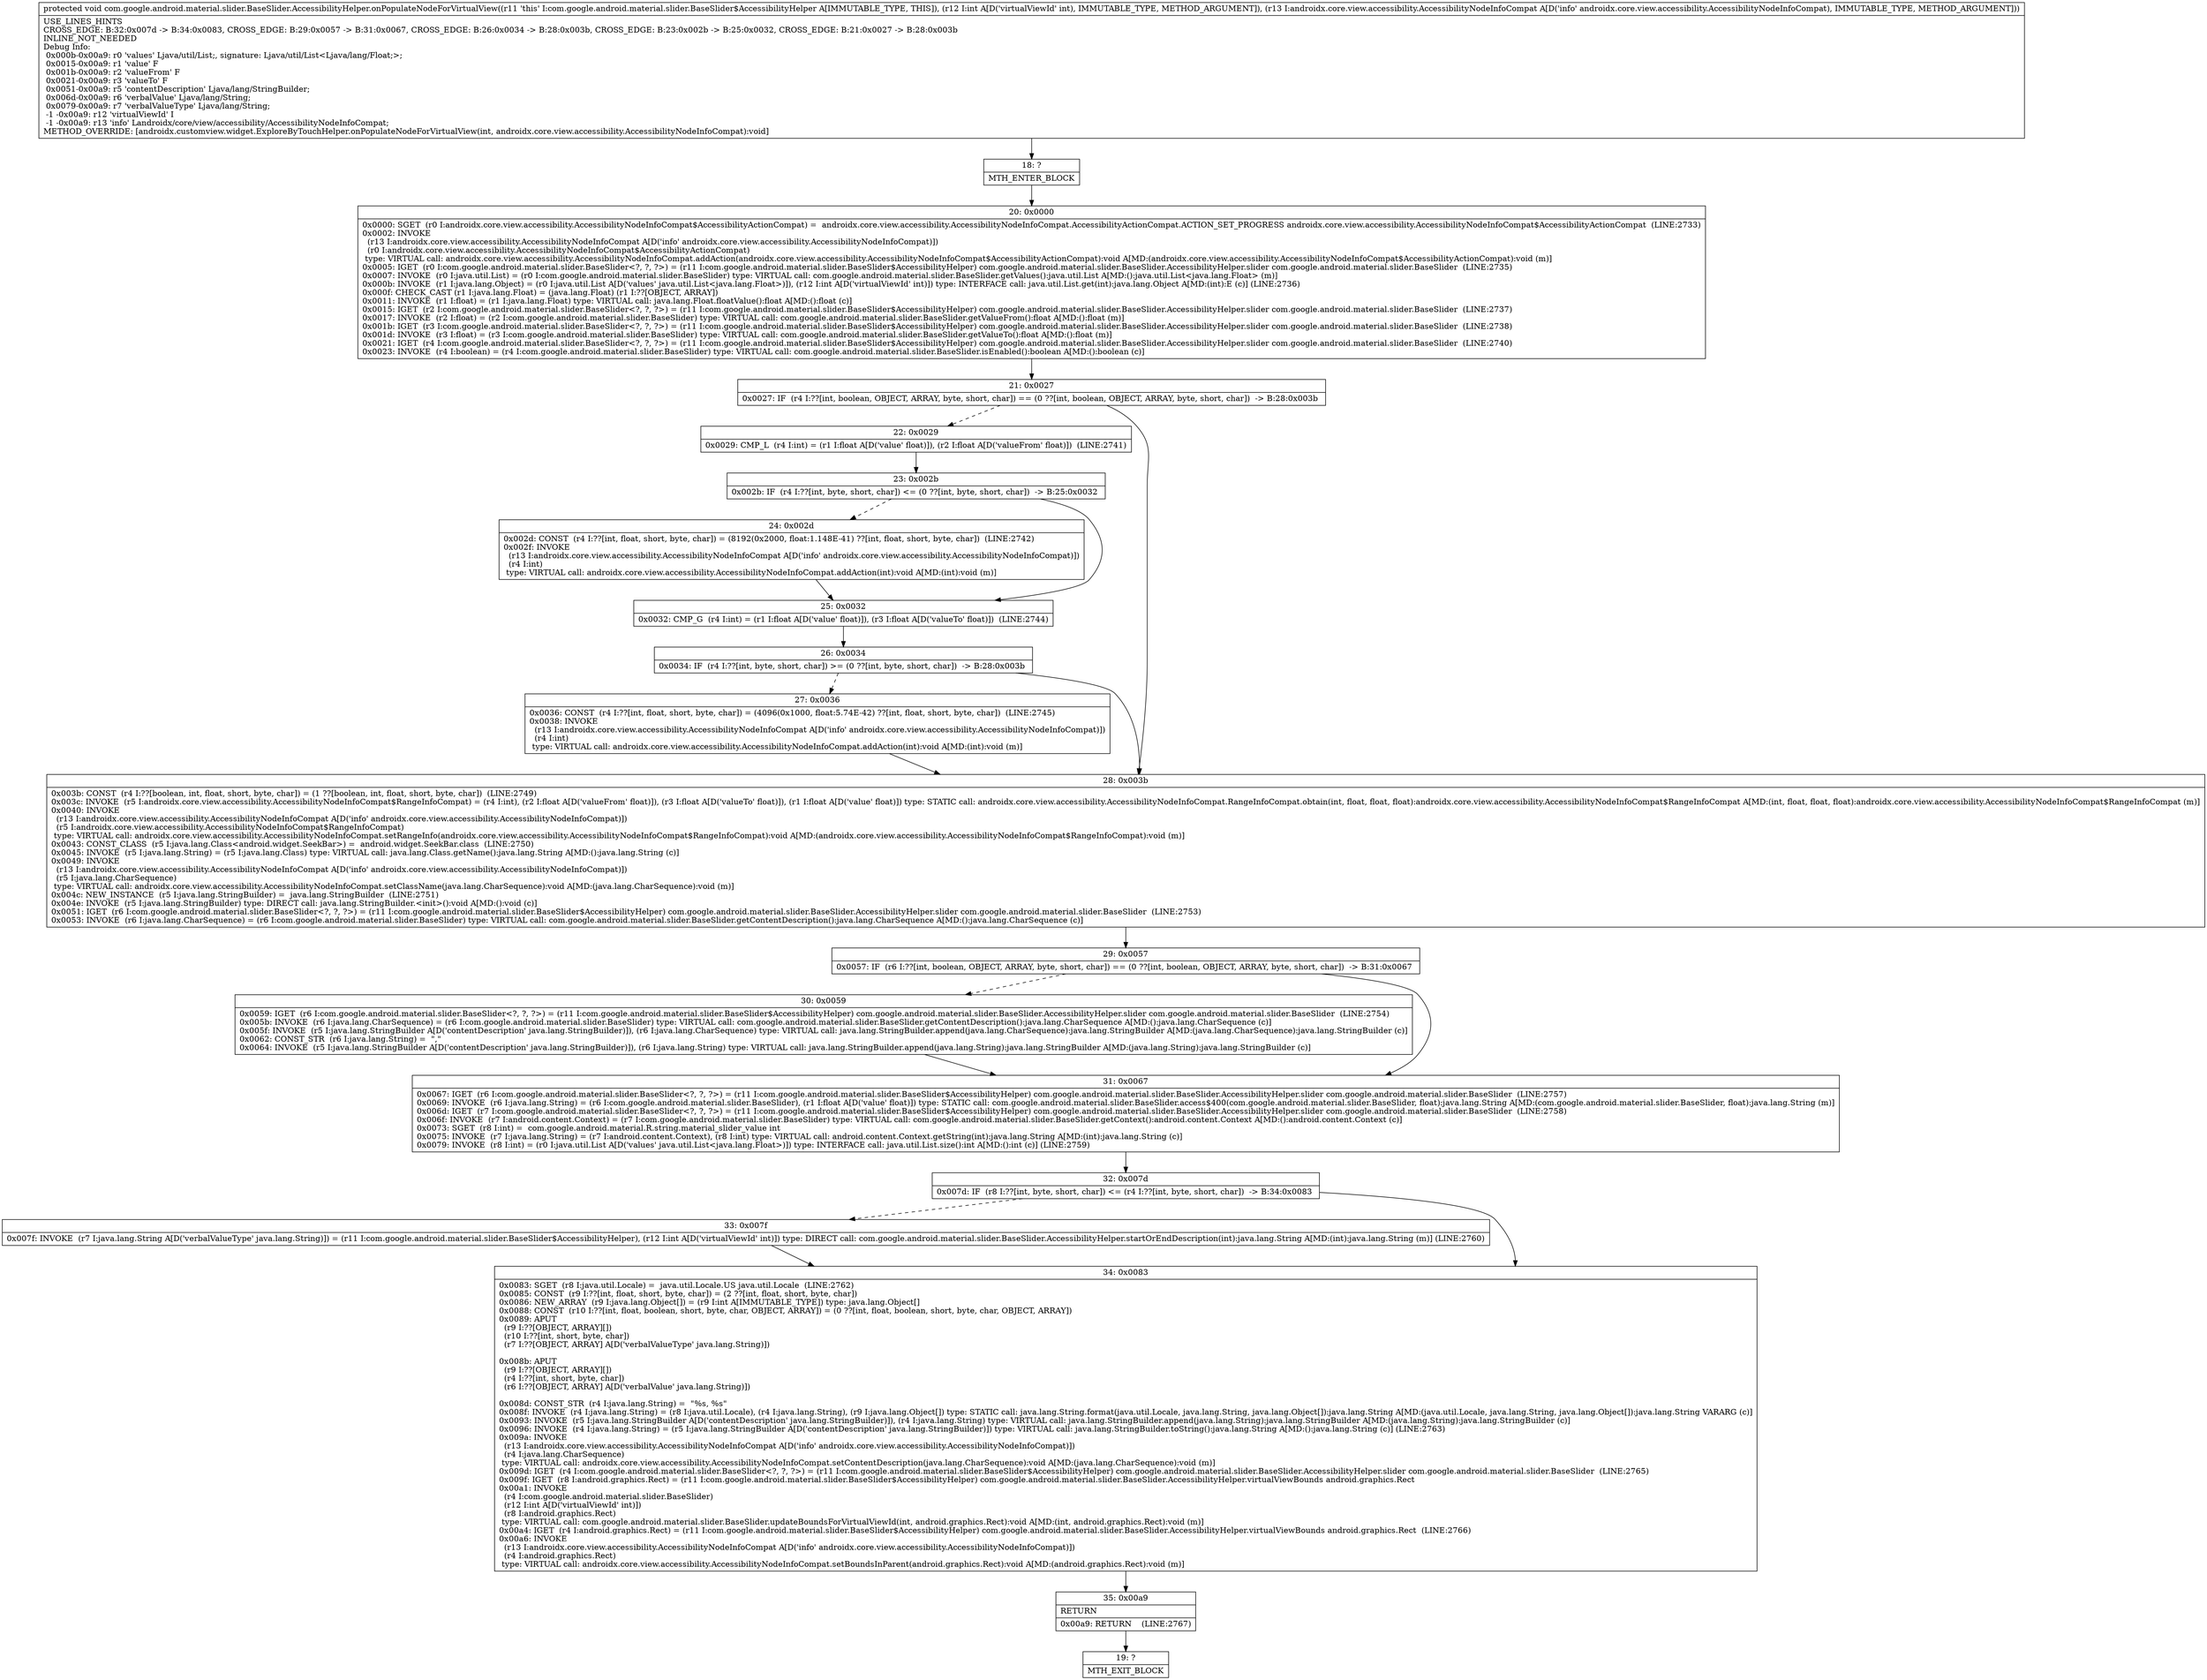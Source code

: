 digraph "CFG forcom.google.android.material.slider.BaseSlider.AccessibilityHelper.onPopulateNodeForVirtualView(ILandroidx\/core\/view\/accessibility\/AccessibilityNodeInfoCompat;)V" {
Node_18 [shape=record,label="{18\:\ ?|MTH_ENTER_BLOCK\l}"];
Node_20 [shape=record,label="{20\:\ 0x0000|0x0000: SGET  (r0 I:androidx.core.view.accessibility.AccessibilityNodeInfoCompat$AccessibilityActionCompat) =  androidx.core.view.accessibility.AccessibilityNodeInfoCompat.AccessibilityActionCompat.ACTION_SET_PROGRESS androidx.core.view.accessibility.AccessibilityNodeInfoCompat$AccessibilityActionCompat  (LINE:2733)\l0x0002: INVOKE  \l  (r13 I:androidx.core.view.accessibility.AccessibilityNodeInfoCompat A[D('info' androidx.core.view.accessibility.AccessibilityNodeInfoCompat)])\l  (r0 I:androidx.core.view.accessibility.AccessibilityNodeInfoCompat$AccessibilityActionCompat)\l type: VIRTUAL call: androidx.core.view.accessibility.AccessibilityNodeInfoCompat.addAction(androidx.core.view.accessibility.AccessibilityNodeInfoCompat$AccessibilityActionCompat):void A[MD:(androidx.core.view.accessibility.AccessibilityNodeInfoCompat$AccessibilityActionCompat):void (m)]\l0x0005: IGET  (r0 I:com.google.android.material.slider.BaseSlider\<?, ?, ?\>) = (r11 I:com.google.android.material.slider.BaseSlider$AccessibilityHelper) com.google.android.material.slider.BaseSlider.AccessibilityHelper.slider com.google.android.material.slider.BaseSlider  (LINE:2735)\l0x0007: INVOKE  (r0 I:java.util.List) = (r0 I:com.google.android.material.slider.BaseSlider) type: VIRTUAL call: com.google.android.material.slider.BaseSlider.getValues():java.util.List A[MD:():java.util.List\<java.lang.Float\> (m)]\l0x000b: INVOKE  (r1 I:java.lang.Object) = (r0 I:java.util.List A[D('values' java.util.List\<java.lang.Float\>)]), (r12 I:int A[D('virtualViewId' int)]) type: INTERFACE call: java.util.List.get(int):java.lang.Object A[MD:(int):E (c)] (LINE:2736)\l0x000f: CHECK_CAST (r1 I:java.lang.Float) = (java.lang.Float) (r1 I:??[OBJECT, ARRAY]) \l0x0011: INVOKE  (r1 I:float) = (r1 I:java.lang.Float) type: VIRTUAL call: java.lang.Float.floatValue():float A[MD:():float (c)]\l0x0015: IGET  (r2 I:com.google.android.material.slider.BaseSlider\<?, ?, ?\>) = (r11 I:com.google.android.material.slider.BaseSlider$AccessibilityHelper) com.google.android.material.slider.BaseSlider.AccessibilityHelper.slider com.google.android.material.slider.BaseSlider  (LINE:2737)\l0x0017: INVOKE  (r2 I:float) = (r2 I:com.google.android.material.slider.BaseSlider) type: VIRTUAL call: com.google.android.material.slider.BaseSlider.getValueFrom():float A[MD:():float (m)]\l0x001b: IGET  (r3 I:com.google.android.material.slider.BaseSlider\<?, ?, ?\>) = (r11 I:com.google.android.material.slider.BaseSlider$AccessibilityHelper) com.google.android.material.slider.BaseSlider.AccessibilityHelper.slider com.google.android.material.slider.BaseSlider  (LINE:2738)\l0x001d: INVOKE  (r3 I:float) = (r3 I:com.google.android.material.slider.BaseSlider) type: VIRTUAL call: com.google.android.material.slider.BaseSlider.getValueTo():float A[MD:():float (m)]\l0x0021: IGET  (r4 I:com.google.android.material.slider.BaseSlider\<?, ?, ?\>) = (r11 I:com.google.android.material.slider.BaseSlider$AccessibilityHelper) com.google.android.material.slider.BaseSlider.AccessibilityHelper.slider com.google.android.material.slider.BaseSlider  (LINE:2740)\l0x0023: INVOKE  (r4 I:boolean) = (r4 I:com.google.android.material.slider.BaseSlider) type: VIRTUAL call: com.google.android.material.slider.BaseSlider.isEnabled():boolean A[MD:():boolean (c)]\l}"];
Node_21 [shape=record,label="{21\:\ 0x0027|0x0027: IF  (r4 I:??[int, boolean, OBJECT, ARRAY, byte, short, char]) == (0 ??[int, boolean, OBJECT, ARRAY, byte, short, char])  \-\> B:28:0x003b \l}"];
Node_22 [shape=record,label="{22\:\ 0x0029|0x0029: CMP_L  (r4 I:int) = (r1 I:float A[D('value' float)]), (r2 I:float A[D('valueFrom' float)])  (LINE:2741)\l}"];
Node_23 [shape=record,label="{23\:\ 0x002b|0x002b: IF  (r4 I:??[int, byte, short, char]) \<= (0 ??[int, byte, short, char])  \-\> B:25:0x0032 \l}"];
Node_24 [shape=record,label="{24\:\ 0x002d|0x002d: CONST  (r4 I:??[int, float, short, byte, char]) = (8192(0x2000, float:1.148E\-41) ??[int, float, short, byte, char])  (LINE:2742)\l0x002f: INVOKE  \l  (r13 I:androidx.core.view.accessibility.AccessibilityNodeInfoCompat A[D('info' androidx.core.view.accessibility.AccessibilityNodeInfoCompat)])\l  (r4 I:int)\l type: VIRTUAL call: androidx.core.view.accessibility.AccessibilityNodeInfoCompat.addAction(int):void A[MD:(int):void (m)]\l}"];
Node_25 [shape=record,label="{25\:\ 0x0032|0x0032: CMP_G  (r4 I:int) = (r1 I:float A[D('value' float)]), (r3 I:float A[D('valueTo' float)])  (LINE:2744)\l}"];
Node_26 [shape=record,label="{26\:\ 0x0034|0x0034: IF  (r4 I:??[int, byte, short, char]) \>= (0 ??[int, byte, short, char])  \-\> B:28:0x003b \l}"];
Node_27 [shape=record,label="{27\:\ 0x0036|0x0036: CONST  (r4 I:??[int, float, short, byte, char]) = (4096(0x1000, float:5.74E\-42) ??[int, float, short, byte, char])  (LINE:2745)\l0x0038: INVOKE  \l  (r13 I:androidx.core.view.accessibility.AccessibilityNodeInfoCompat A[D('info' androidx.core.view.accessibility.AccessibilityNodeInfoCompat)])\l  (r4 I:int)\l type: VIRTUAL call: androidx.core.view.accessibility.AccessibilityNodeInfoCompat.addAction(int):void A[MD:(int):void (m)]\l}"];
Node_28 [shape=record,label="{28\:\ 0x003b|0x003b: CONST  (r4 I:??[boolean, int, float, short, byte, char]) = (1 ??[boolean, int, float, short, byte, char])  (LINE:2749)\l0x003c: INVOKE  (r5 I:androidx.core.view.accessibility.AccessibilityNodeInfoCompat$RangeInfoCompat) = (r4 I:int), (r2 I:float A[D('valueFrom' float)]), (r3 I:float A[D('valueTo' float)]), (r1 I:float A[D('value' float)]) type: STATIC call: androidx.core.view.accessibility.AccessibilityNodeInfoCompat.RangeInfoCompat.obtain(int, float, float, float):androidx.core.view.accessibility.AccessibilityNodeInfoCompat$RangeInfoCompat A[MD:(int, float, float, float):androidx.core.view.accessibility.AccessibilityNodeInfoCompat$RangeInfoCompat (m)]\l0x0040: INVOKE  \l  (r13 I:androidx.core.view.accessibility.AccessibilityNodeInfoCompat A[D('info' androidx.core.view.accessibility.AccessibilityNodeInfoCompat)])\l  (r5 I:androidx.core.view.accessibility.AccessibilityNodeInfoCompat$RangeInfoCompat)\l type: VIRTUAL call: androidx.core.view.accessibility.AccessibilityNodeInfoCompat.setRangeInfo(androidx.core.view.accessibility.AccessibilityNodeInfoCompat$RangeInfoCompat):void A[MD:(androidx.core.view.accessibility.AccessibilityNodeInfoCompat$RangeInfoCompat):void (m)]\l0x0043: CONST_CLASS  (r5 I:java.lang.Class\<android.widget.SeekBar\>) =  android.widget.SeekBar.class  (LINE:2750)\l0x0045: INVOKE  (r5 I:java.lang.String) = (r5 I:java.lang.Class) type: VIRTUAL call: java.lang.Class.getName():java.lang.String A[MD:():java.lang.String (c)]\l0x0049: INVOKE  \l  (r13 I:androidx.core.view.accessibility.AccessibilityNodeInfoCompat A[D('info' androidx.core.view.accessibility.AccessibilityNodeInfoCompat)])\l  (r5 I:java.lang.CharSequence)\l type: VIRTUAL call: androidx.core.view.accessibility.AccessibilityNodeInfoCompat.setClassName(java.lang.CharSequence):void A[MD:(java.lang.CharSequence):void (m)]\l0x004c: NEW_INSTANCE  (r5 I:java.lang.StringBuilder) =  java.lang.StringBuilder  (LINE:2751)\l0x004e: INVOKE  (r5 I:java.lang.StringBuilder) type: DIRECT call: java.lang.StringBuilder.\<init\>():void A[MD:():void (c)]\l0x0051: IGET  (r6 I:com.google.android.material.slider.BaseSlider\<?, ?, ?\>) = (r11 I:com.google.android.material.slider.BaseSlider$AccessibilityHelper) com.google.android.material.slider.BaseSlider.AccessibilityHelper.slider com.google.android.material.slider.BaseSlider  (LINE:2753)\l0x0053: INVOKE  (r6 I:java.lang.CharSequence) = (r6 I:com.google.android.material.slider.BaseSlider) type: VIRTUAL call: com.google.android.material.slider.BaseSlider.getContentDescription():java.lang.CharSequence A[MD:():java.lang.CharSequence (c)]\l}"];
Node_29 [shape=record,label="{29\:\ 0x0057|0x0057: IF  (r6 I:??[int, boolean, OBJECT, ARRAY, byte, short, char]) == (0 ??[int, boolean, OBJECT, ARRAY, byte, short, char])  \-\> B:31:0x0067 \l}"];
Node_30 [shape=record,label="{30\:\ 0x0059|0x0059: IGET  (r6 I:com.google.android.material.slider.BaseSlider\<?, ?, ?\>) = (r11 I:com.google.android.material.slider.BaseSlider$AccessibilityHelper) com.google.android.material.slider.BaseSlider.AccessibilityHelper.slider com.google.android.material.slider.BaseSlider  (LINE:2754)\l0x005b: INVOKE  (r6 I:java.lang.CharSequence) = (r6 I:com.google.android.material.slider.BaseSlider) type: VIRTUAL call: com.google.android.material.slider.BaseSlider.getContentDescription():java.lang.CharSequence A[MD:():java.lang.CharSequence (c)]\l0x005f: INVOKE  (r5 I:java.lang.StringBuilder A[D('contentDescription' java.lang.StringBuilder)]), (r6 I:java.lang.CharSequence) type: VIRTUAL call: java.lang.StringBuilder.append(java.lang.CharSequence):java.lang.StringBuilder A[MD:(java.lang.CharSequence):java.lang.StringBuilder (c)]\l0x0062: CONST_STR  (r6 I:java.lang.String) =  \",\" \l0x0064: INVOKE  (r5 I:java.lang.StringBuilder A[D('contentDescription' java.lang.StringBuilder)]), (r6 I:java.lang.String) type: VIRTUAL call: java.lang.StringBuilder.append(java.lang.String):java.lang.StringBuilder A[MD:(java.lang.String):java.lang.StringBuilder (c)]\l}"];
Node_31 [shape=record,label="{31\:\ 0x0067|0x0067: IGET  (r6 I:com.google.android.material.slider.BaseSlider\<?, ?, ?\>) = (r11 I:com.google.android.material.slider.BaseSlider$AccessibilityHelper) com.google.android.material.slider.BaseSlider.AccessibilityHelper.slider com.google.android.material.slider.BaseSlider  (LINE:2757)\l0x0069: INVOKE  (r6 I:java.lang.String) = (r6 I:com.google.android.material.slider.BaseSlider), (r1 I:float A[D('value' float)]) type: STATIC call: com.google.android.material.slider.BaseSlider.access$400(com.google.android.material.slider.BaseSlider, float):java.lang.String A[MD:(com.google.android.material.slider.BaseSlider, float):java.lang.String (m)]\l0x006d: IGET  (r7 I:com.google.android.material.slider.BaseSlider\<?, ?, ?\>) = (r11 I:com.google.android.material.slider.BaseSlider$AccessibilityHelper) com.google.android.material.slider.BaseSlider.AccessibilityHelper.slider com.google.android.material.slider.BaseSlider  (LINE:2758)\l0x006f: INVOKE  (r7 I:android.content.Context) = (r7 I:com.google.android.material.slider.BaseSlider) type: VIRTUAL call: com.google.android.material.slider.BaseSlider.getContext():android.content.Context A[MD:():android.content.Context (c)]\l0x0073: SGET  (r8 I:int) =  com.google.android.material.R.string.material_slider_value int \l0x0075: INVOKE  (r7 I:java.lang.String) = (r7 I:android.content.Context), (r8 I:int) type: VIRTUAL call: android.content.Context.getString(int):java.lang.String A[MD:(int):java.lang.String (c)]\l0x0079: INVOKE  (r8 I:int) = (r0 I:java.util.List A[D('values' java.util.List\<java.lang.Float\>)]) type: INTERFACE call: java.util.List.size():int A[MD:():int (c)] (LINE:2759)\l}"];
Node_32 [shape=record,label="{32\:\ 0x007d|0x007d: IF  (r8 I:??[int, byte, short, char]) \<= (r4 I:??[int, byte, short, char])  \-\> B:34:0x0083 \l}"];
Node_33 [shape=record,label="{33\:\ 0x007f|0x007f: INVOKE  (r7 I:java.lang.String A[D('verbalValueType' java.lang.String)]) = (r11 I:com.google.android.material.slider.BaseSlider$AccessibilityHelper), (r12 I:int A[D('virtualViewId' int)]) type: DIRECT call: com.google.android.material.slider.BaseSlider.AccessibilityHelper.startOrEndDescription(int):java.lang.String A[MD:(int):java.lang.String (m)] (LINE:2760)\l}"];
Node_34 [shape=record,label="{34\:\ 0x0083|0x0083: SGET  (r8 I:java.util.Locale) =  java.util.Locale.US java.util.Locale  (LINE:2762)\l0x0085: CONST  (r9 I:??[int, float, short, byte, char]) = (2 ??[int, float, short, byte, char]) \l0x0086: NEW_ARRAY  (r9 I:java.lang.Object[]) = (r9 I:int A[IMMUTABLE_TYPE]) type: java.lang.Object[] \l0x0088: CONST  (r10 I:??[int, float, boolean, short, byte, char, OBJECT, ARRAY]) = (0 ??[int, float, boolean, short, byte, char, OBJECT, ARRAY]) \l0x0089: APUT  \l  (r9 I:??[OBJECT, ARRAY][])\l  (r10 I:??[int, short, byte, char])\l  (r7 I:??[OBJECT, ARRAY] A[D('verbalValueType' java.lang.String)])\l \l0x008b: APUT  \l  (r9 I:??[OBJECT, ARRAY][])\l  (r4 I:??[int, short, byte, char])\l  (r6 I:??[OBJECT, ARRAY] A[D('verbalValue' java.lang.String)])\l \l0x008d: CONST_STR  (r4 I:java.lang.String) =  \"%s, %s\" \l0x008f: INVOKE  (r4 I:java.lang.String) = (r8 I:java.util.Locale), (r4 I:java.lang.String), (r9 I:java.lang.Object[]) type: STATIC call: java.lang.String.format(java.util.Locale, java.lang.String, java.lang.Object[]):java.lang.String A[MD:(java.util.Locale, java.lang.String, java.lang.Object[]):java.lang.String VARARG (c)]\l0x0093: INVOKE  (r5 I:java.lang.StringBuilder A[D('contentDescription' java.lang.StringBuilder)]), (r4 I:java.lang.String) type: VIRTUAL call: java.lang.StringBuilder.append(java.lang.String):java.lang.StringBuilder A[MD:(java.lang.String):java.lang.StringBuilder (c)]\l0x0096: INVOKE  (r4 I:java.lang.String) = (r5 I:java.lang.StringBuilder A[D('contentDescription' java.lang.StringBuilder)]) type: VIRTUAL call: java.lang.StringBuilder.toString():java.lang.String A[MD:():java.lang.String (c)] (LINE:2763)\l0x009a: INVOKE  \l  (r13 I:androidx.core.view.accessibility.AccessibilityNodeInfoCompat A[D('info' androidx.core.view.accessibility.AccessibilityNodeInfoCompat)])\l  (r4 I:java.lang.CharSequence)\l type: VIRTUAL call: androidx.core.view.accessibility.AccessibilityNodeInfoCompat.setContentDescription(java.lang.CharSequence):void A[MD:(java.lang.CharSequence):void (m)]\l0x009d: IGET  (r4 I:com.google.android.material.slider.BaseSlider\<?, ?, ?\>) = (r11 I:com.google.android.material.slider.BaseSlider$AccessibilityHelper) com.google.android.material.slider.BaseSlider.AccessibilityHelper.slider com.google.android.material.slider.BaseSlider  (LINE:2765)\l0x009f: IGET  (r8 I:android.graphics.Rect) = (r11 I:com.google.android.material.slider.BaseSlider$AccessibilityHelper) com.google.android.material.slider.BaseSlider.AccessibilityHelper.virtualViewBounds android.graphics.Rect \l0x00a1: INVOKE  \l  (r4 I:com.google.android.material.slider.BaseSlider)\l  (r12 I:int A[D('virtualViewId' int)])\l  (r8 I:android.graphics.Rect)\l type: VIRTUAL call: com.google.android.material.slider.BaseSlider.updateBoundsForVirtualViewId(int, android.graphics.Rect):void A[MD:(int, android.graphics.Rect):void (m)]\l0x00a4: IGET  (r4 I:android.graphics.Rect) = (r11 I:com.google.android.material.slider.BaseSlider$AccessibilityHelper) com.google.android.material.slider.BaseSlider.AccessibilityHelper.virtualViewBounds android.graphics.Rect  (LINE:2766)\l0x00a6: INVOKE  \l  (r13 I:androidx.core.view.accessibility.AccessibilityNodeInfoCompat A[D('info' androidx.core.view.accessibility.AccessibilityNodeInfoCompat)])\l  (r4 I:android.graphics.Rect)\l type: VIRTUAL call: androidx.core.view.accessibility.AccessibilityNodeInfoCompat.setBoundsInParent(android.graphics.Rect):void A[MD:(android.graphics.Rect):void (m)]\l}"];
Node_35 [shape=record,label="{35\:\ 0x00a9|RETURN\l|0x00a9: RETURN    (LINE:2767)\l}"];
Node_19 [shape=record,label="{19\:\ ?|MTH_EXIT_BLOCK\l}"];
MethodNode[shape=record,label="{protected void com.google.android.material.slider.BaseSlider.AccessibilityHelper.onPopulateNodeForVirtualView((r11 'this' I:com.google.android.material.slider.BaseSlider$AccessibilityHelper A[IMMUTABLE_TYPE, THIS]), (r12 I:int A[D('virtualViewId' int), IMMUTABLE_TYPE, METHOD_ARGUMENT]), (r13 I:androidx.core.view.accessibility.AccessibilityNodeInfoCompat A[D('info' androidx.core.view.accessibility.AccessibilityNodeInfoCompat), IMMUTABLE_TYPE, METHOD_ARGUMENT]))  | USE_LINES_HINTS\lCROSS_EDGE: B:32:0x007d \-\> B:34:0x0083, CROSS_EDGE: B:29:0x0057 \-\> B:31:0x0067, CROSS_EDGE: B:26:0x0034 \-\> B:28:0x003b, CROSS_EDGE: B:23:0x002b \-\> B:25:0x0032, CROSS_EDGE: B:21:0x0027 \-\> B:28:0x003b\lINLINE_NOT_NEEDED\lDebug Info:\l  0x000b\-0x00a9: r0 'values' Ljava\/util\/List;, signature: Ljava\/util\/List\<Ljava\/lang\/Float;\>;\l  0x0015\-0x00a9: r1 'value' F\l  0x001b\-0x00a9: r2 'valueFrom' F\l  0x0021\-0x00a9: r3 'valueTo' F\l  0x0051\-0x00a9: r5 'contentDescription' Ljava\/lang\/StringBuilder;\l  0x006d\-0x00a9: r6 'verbalValue' Ljava\/lang\/String;\l  0x0079\-0x00a9: r7 'verbalValueType' Ljava\/lang\/String;\l  \-1 \-0x00a9: r12 'virtualViewId' I\l  \-1 \-0x00a9: r13 'info' Landroidx\/core\/view\/accessibility\/AccessibilityNodeInfoCompat;\lMETHOD_OVERRIDE: [androidx.customview.widget.ExploreByTouchHelper.onPopulateNodeForVirtualView(int, androidx.core.view.accessibility.AccessibilityNodeInfoCompat):void]\l}"];
MethodNode -> Node_18;Node_18 -> Node_20;
Node_20 -> Node_21;
Node_21 -> Node_22[style=dashed];
Node_21 -> Node_28;
Node_22 -> Node_23;
Node_23 -> Node_24[style=dashed];
Node_23 -> Node_25;
Node_24 -> Node_25;
Node_25 -> Node_26;
Node_26 -> Node_27[style=dashed];
Node_26 -> Node_28;
Node_27 -> Node_28;
Node_28 -> Node_29;
Node_29 -> Node_30[style=dashed];
Node_29 -> Node_31;
Node_30 -> Node_31;
Node_31 -> Node_32;
Node_32 -> Node_33[style=dashed];
Node_32 -> Node_34;
Node_33 -> Node_34;
Node_34 -> Node_35;
Node_35 -> Node_19;
}

